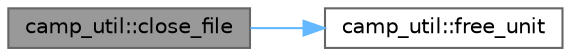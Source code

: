 digraph "camp_util::close_file"
{
 // LATEX_PDF_SIZE
  bgcolor="transparent";
  edge [fontname=Helvetica,fontsize=10,labelfontname=Helvetica,labelfontsize=10];
  node [fontname=Helvetica,fontsize=10,shape=box,height=0.2,width=0.4];
  rankdir="LR";
  Node1 [label="camp_util::close_file",height=0.2,width=0.4,color="gray40", fillcolor="grey60", style="filled", fontcolor="black",tooltip="Close a file and de-assign the unit."];
  Node1 -> Node2 [color="steelblue1",style="solid"];
  Node2 [label="camp_util::free_unit",height=0.2,width=0.4,color="grey40", fillcolor="white", style="filled",URL="$namespacecamp__util.html#a3a68d4a7d1b28dd132909a12c83d3c21",tooltip="Frees a unit number returned by get_unit()."];
}
